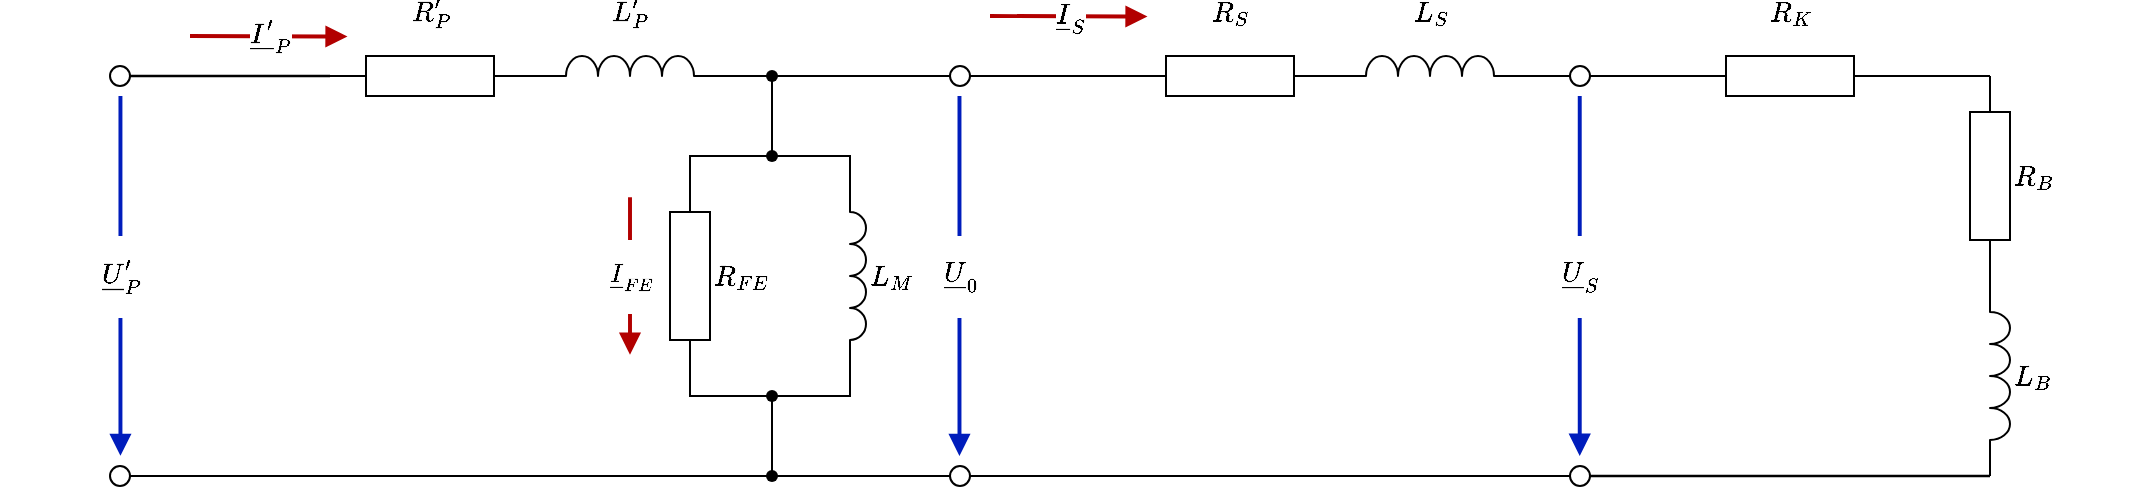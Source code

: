 <mxfile>
    <diagram id="W2GCAyt02r_Wo8HEGg_i" name="Page-1">
        <mxGraphModel dx="1181" dy="776" grid="1" gridSize="10" guides="1" tooltips="1" connect="1" arrows="1" fold="1" page="1" pageScale="1" pageWidth="2339" pageHeight="3300" math="1" shadow="0">
            <root>
                <mxCell id="0"/>
                <mxCell id="1" parent="0"/>
                <mxCell id="32" value="" style="endArrow=none;html=1;exitDx=0;exitDy=0;flowAnimation=0;entryX=0;entryY=0.5;entryDx=0;entryDy=0;entryPerimeter=0;exitX=1;exitY=0.5;" parent="1" source="127" target="90" edge="1">
                    <mxGeometry width="50" height="50" relative="1" as="geometry">
                        <mxPoint x="702.34" y="250.37" as="sourcePoint"/>
                        <mxPoint x="840" y="250.08" as="targetPoint"/>
                        <Array as="points"/>
                    </mxGeometry>
                </mxCell>
                <mxCell id="44" value="" style="endArrow=none;html=1;entryX=0.279;entryY=0.893;entryDx=0;entryDy=0;entryPerimeter=0;exitX=0.621;exitY=0.321;exitDx=0;exitDy=0;exitPerimeter=0;" parent="1" source="40" target="41" edge="1">
                    <mxGeometry width="50" height="50" relative="1" as="geometry">
                        <mxPoint x="610" y="300" as="sourcePoint"/>
                        <mxPoint x="650" y="340" as="targetPoint"/>
                    </mxGeometry>
                </mxCell>
                <mxCell id="47" value="" style="endArrow=none;html=1;entryX=0;entryY=1;entryDx=0;entryDy=0;entryPerimeter=0;exitX=1;exitY=0.5;exitDx=0;exitDy=0;exitPerimeter=0;" parent="1" edge="1">
                    <mxGeometry width="50" height="50" relative="1" as="geometry">
                        <mxPoint x="920" y="240.08" as="sourcePoint"/>
                        <mxPoint x="920" y="240.08" as="targetPoint"/>
                    </mxGeometry>
                </mxCell>
                <mxCell id="52" value="" style="shape=waypoint;sketch=0;fillStyle=solid;size=6;pointerEvents=1;points=[];fillColor=none;resizable=0;rotatable=0;perimeter=centerPerimeter;snapToPoint=1;" parent="1" vertex="1">
                    <mxGeometry x="591" y="430" width="20" height="20" as="geometry"/>
                </mxCell>
                <mxCell id="53" value="" style="endArrow=none;html=1;entryX=0.84;entryY=0.962;entryDx=0;entryDy=0;entryPerimeter=0;" parent="1" source="52" target="51" edge="1">
                    <mxGeometry width="50" height="50" relative="1" as="geometry">
                        <mxPoint x="690" y="460" as="sourcePoint"/>
                        <mxPoint x="670" y="440" as="targetPoint"/>
                    </mxGeometry>
                </mxCell>
                <mxCell id="54" value="" style="endArrow=none;html=1;exitX=0.427;exitY=0.859;exitDx=0;exitDy=0;exitPerimeter=0;entryX=1;entryY=0.5;entryDx=0;entryDy=0;" parent="1" source="52" target="111" edge="1">
                    <mxGeometry width="50" height="50" relative="1" as="geometry">
                        <mxPoint x="625.43" y="451.17" as="sourcePoint"/>
                        <mxPoint x="210" y="445" as="targetPoint"/>
                        <Array as="points"/>
                    </mxGeometry>
                </mxCell>
                <mxCell id="61" value="" style="endArrow=none;html=1;entryX=0.674;entryY=0.629;entryDx=0;entryDy=0;entryPerimeter=0;exitDx=0;exitDy=0;exitX=0;exitY=0.5;" parent="1" source="129" target="52" edge="1">
                    <mxGeometry width="50" height="50" relative="1" as="geometry">
                        <mxPoint x="720" y="440" as="sourcePoint"/>
                        <mxPoint x="620" y="439.76" as="targetPoint"/>
                    </mxGeometry>
                </mxCell>
                <mxCell id="84" value="" style="endArrow=block;html=1;entryX=0;entryY=0.5;entryDx=0;entryDy=0;entryPerimeter=0;endFill=1;flowAnimation=0;fillColor=#e51400;strokeColor=#B20000;shadow=0;exitX=1.109;exitY=0.53;exitDx=0;exitDy=0;exitPerimeter=0;strokeWidth=1.968;startSize=5.905;endSize=5.905;rounded=0;align=center;verticalAlign=bottom;fontFamily=Helvetica;fontSize=11;fontColor=default;labelBackgroundColor=default;jumpStyle=sharp;startArrow=none;startFill=0;" parent="1" edge="1">
                    <mxGeometry width="50" height="50" relative="1" as="geometry">
                        <mxPoint x="310" y="219.996" as="sourcePoint"/>
                        <mxPoint x="388.74" y="220.296" as="targetPoint"/>
                    </mxGeometry>
                </mxCell>
                <mxCell id="107" value="$$\underline{I&#39;}_{P}$$" style="edgeLabel;html=1;align=center;verticalAlign=middle;resizable=0;points=[];fontFamily=Helvetica;fontSize=12;fontColor=default;labelBackgroundColor=default;rounded=0;sketch=1;jiggle=2;curveFitting=1;strokeColor=#001DBC;strokeWidth=1.968;fillColor=#0050ef;" parent="84" vertex="1" connectable="0">
                    <mxGeometry relative="1" as="geometry">
                        <mxPoint as="offset"/>
                    </mxGeometry>
                </mxCell>
                <mxCell id="22" value="$$L_M$$" style="pointerEvents=1;verticalLabelPosition=middle;shadow=0;dashed=0;align=left;html=1;verticalAlign=middle;shape=mxgraph.electrical.inductors.inductor_3;direction=south;labelPosition=right;horizontal=1;fontSize=12;container=0;" parent="1" vertex="1">
                    <mxGeometry x="640" y="290" width="8" height="100" as="geometry"/>
                </mxCell>
                <mxCell id="29" value="" style="endArrow=none;html=1;exitDx=0;exitDy=0;exitPerimeter=0;entryX=0;entryY=1;entryDx=0;entryDy=0;entryPerimeter=0;rounded=0;curved=0;" parent="1" source="40" target="22" edge="1">
                    <mxGeometry width="50" height="50" relative="1" as="geometry">
                        <mxPoint x="561" y="280" as="sourcePoint"/>
                        <mxPoint x="641" y="280" as="targetPoint"/>
                        <Array as="points">
                            <mxPoint x="640" y="280"/>
                        </Array>
                    </mxGeometry>
                </mxCell>
                <mxCell id="56" value="" style="endArrow=none;html=1;entryDx=0;entryDy=0;entryPerimeter=0;exitX=0;exitY=0.5;exitDx=0;exitDy=0;exitPerimeter=0;rounded=0;curved=0;" parent="1" source="73" target="40" edge="1">
                    <mxGeometry width="50" height="50" relative="1" as="geometry">
                        <mxPoint x="561" y="280" as="sourcePoint"/>
                        <mxPoint x="641" y="280" as="targetPoint"/>
                        <Array as="points">
                            <mxPoint x="560" y="280"/>
                        </Array>
                    </mxGeometry>
                </mxCell>
                <mxCell id="40" value="" style="shape=waypoint;sketch=0;fillStyle=solid;size=6;pointerEvents=1;points=[];fillColor=none;resizable=0;rotatable=0;perimeter=centerPerimeter;snapToPoint=1;container=0;" parent="1" vertex="1">
                    <mxGeometry x="591" y="270" width="20" height="20" as="geometry"/>
                </mxCell>
                <mxCell id="51" value="" style="shape=waypoint;sketch=0;fillStyle=solid;size=6;pointerEvents=1;points=[];fillColor=none;resizable=0;rotatable=0;perimeter=centerPerimeter;snapToPoint=1;container=0;" parent="1" vertex="1">
                    <mxGeometry x="591" y="390" width="20" height="20" as="geometry"/>
                </mxCell>
                <mxCell id="73" value="&lt;span style=&quot;color: rgb(0, 0, 0);&quot;&gt;$$R_{FE}$$&lt;/span&gt;" style="pointerEvents=1;verticalLabelPosition=middle;shadow=0;dashed=0;align=left;html=1;verticalAlign=middle;shape=mxgraph.electrical.resistors.resistor_1;rotation=0;horizontal=1;labelPosition=right;fontSize=12;direction=south;container=0;" parent="1" vertex="1">
                    <mxGeometry x="550" y="290" width="20" height="100" as="geometry"/>
                </mxCell>
                <mxCell id="80" value="" style="endArrow=none;html=1;exitX=0.129;exitY=0.47;exitDx=0;exitDy=0;exitPerimeter=0;entryX=1;entryY=1;entryDx=0;entryDy=0;entryPerimeter=0;rounded=0;curved=0;" parent="1" source="51" target="22" edge="1">
                    <mxGeometry width="50" height="50" relative="1" as="geometry">
                        <mxPoint x="471" y="430" as="sourcePoint"/>
                        <mxPoint x="641" y="400" as="targetPoint"/>
                        <Array as="points">
                            <mxPoint x="640" y="400"/>
                        </Array>
                    </mxGeometry>
                </mxCell>
                <mxCell id="83" value="" style="endArrow=none;html=1;entryX=1;entryY=0.5;entryDx=0;entryDy=0;entryPerimeter=0;rounded=0;curved=0;exitX=0.334;exitY=0.47;exitDx=0;exitDy=0;exitPerimeter=0;" parent="1" source="51" target="73" edge="1">
                    <mxGeometry width="50" height="50" relative="1" as="geometry">
                        <mxPoint x="580" y="400" as="sourcePoint"/>
                        <mxPoint x="501" y="390" as="targetPoint"/>
                        <Array as="points">
                            <mxPoint x="560" y="400"/>
                        </Array>
                    </mxGeometry>
                </mxCell>
                <mxCell id="86" value="" style="endArrow=none;html=1;exitDx=0;exitDy=0;exitPerimeter=0;exitX=1;exitY=1;entryDx=0;entryDy=0;entryPerimeter=0;flowAnimation=0;" parent="1" source="5" target="41" edge="1">
                    <mxGeometry width="50" height="50" relative="1" as="geometry">
                        <mxPoint x="530" y="240" as="sourcePoint"/>
                        <mxPoint x="680" y="240" as="targetPoint"/>
                        <Array as="points"/>
                    </mxGeometry>
                </mxCell>
                <mxCell id="41" value="" style="shape=waypoint;sketch=0;fillStyle=solid;size=6;pointerEvents=1;points=[];fillColor=none;resizable=0;rotatable=0;perimeter=centerPerimeter;snapToPoint=1;" parent="1" vertex="1">
                    <mxGeometry x="591" y="230" width="20" height="20" as="geometry"/>
                </mxCell>
                <mxCell id="88" value="" style="group" parent="1" vertex="1" connectable="0">
                    <mxGeometry x="380" y="230" width="200" height="20" as="geometry"/>
                </mxCell>
                <mxCell id="2" value="&lt;span style=&quot;color: rgb(0, 0, 0); text-align: left;&quot;&gt;$$R&#39;_{P}$$&lt;/span&gt;" style="pointerEvents=1;verticalLabelPosition=top;shadow=0;dashed=0;align=center;html=1;verticalAlign=bottom;shape=mxgraph.electrical.resistors.resistor_1;labelPosition=center;horizontal=1;" parent="88" vertex="1">
                    <mxGeometry width="100" height="20" as="geometry"/>
                </mxCell>
                <mxCell id="5" value="&lt;span style=&quot;color: rgb(0, 0, 0); text-align: left;&quot;&gt;$$L&#39;_{P}$$&lt;/span&gt;" style="pointerEvents=1;verticalLabelPosition=top;shadow=0;dashed=0;align=center;html=1;verticalAlign=bottom;shape=mxgraph.electrical.inductors.inductor_3;horizontal=1;labelPosition=center;" parent="88" vertex="1">
                    <mxGeometry x="100" width="100" height="10" as="geometry"/>
                </mxCell>
                <mxCell id="31" value="" style="endArrow=none;html=1;entryX=0;entryY=1;entryDx=0;entryDy=0;entryPerimeter=0;exitX=1;exitY=0.5;exitDx=0;exitDy=0;exitPerimeter=0;" parent="88" source="2" target="5" edge="1">
                    <mxGeometry width="50" height="50" relative="1" as="geometry">
                        <mxPoint x="90" y="-30" as="sourcePoint"/>
                        <mxPoint x="170" y="-30" as="targetPoint"/>
                    </mxGeometry>
                </mxCell>
                <mxCell id="89" value="" style="group" parent="1" vertex="1" connectable="0">
                    <mxGeometry x="780" y="230" width="200" height="20" as="geometry"/>
                </mxCell>
                <mxCell id="90" value="&lt;span style=&quot;color: rgb(0, 0, 0); text-align: left;&quot;&gt;$$R_{S}$$&lt;/span&gt;" style="pointerEvents=1;verticalLabelPosition=top;shadow=0;dashed=0;align=center;html=1;verticalAlign=bottom;shape=mxgraph.electrical.resistors.resistor_1;labelPosition=center;horizontal=1;" parent="89" vertex="1">
                    <mxGeometry width="100" height="20" as="geometry"/>
                </mxCell>
                <mxCell id="91" value="&lt;span style=&quot;color: rgb(0, 0, 0); text-align: left;&quot;&gt;$$L_{S}$$&lt;/span&gt;" style="pointerEvents=1;verticalLabelPosition=top;shadow=0;dashed=0;align=center;html=1;verticalAlign=bottom;shape=mxgraph.electrical.inductors.inductor_3;horizontal=1;labelPosition=center;" parent="89" vertex="1">
                    <mxGeometry x="100" width="100" height="10" as="geometry"/>
                </mxCell>
                <mxCell id="92" value="" style="endArrow=none;html=1;entryX=0;entryY=1;entryDx=0;entryDy=0;entryPerimeter=0;exitX=1;exitY=0.5;exitDx=0;exitDy=0;exitPerimeter=0;" parent="89" source="90" target="91" edge="1">
                    <mxGeometry width="50" height="50" relative="1" as="geometry">
                        <mxPoint x="90" y="-30" as="sourcePoint"/>
                        <mxPoint x="170" y="-30" as="targetPoint"/>
                    </mxGeometry>
                </mxCell>
                <mxCell id="93" value="" style="endArrow=none;html=1;exitDx=0;exitDy=0;exitPerimeter=0;flowAnimation=0;exitX=1;exitY=1;entryX=0;entryY=0.5;entryDx=0;entryDy=0;" parent="1" source="91" target="124" edge="1">
                    <mxGeometry width="50" height="50" relative="1" as="geometry">
                        <mxPoint x="941" y="150.08" as="sourcePoint"/>
                        <mxPoint x="1070" y="240.08" as="targetPoint"/>
                        <Array as="points"/>
                    </mxGeometry>
                </mxCell>
                <mxCell id="95" value="" style="endArrow=none;html=1;exitDx=0;exitDy=0;exitPerimeter=0;flowAnimation=0;entryDx=0;entryDy=0;exitX=0.729;exitY=0.559;entryX=0;entryY=0.5;" parent="1" source="41" target="127" edge="1">
                    <mxGeometry width="50" height="50" relative="1" as="geometry">
                        <mxPoint x="601" y="240" as="sourcePoint"/>
                        <mxPoint x="720" y="240" as="targetPoint"/>
                        <Array as="points"/>
                    </mxGeometry>
                </mxCell>
                <mxCell id="97" value="" style="endArrow=none;html=1;entryDx=0;entryDy=0;rounded=0;curved=0;entryX=1;entryY=0.5;exitX=0;exitY=0.5;exitDx=0;exitDy=0;" parent="1" source="133" target="129" edge="1">
                    <mxGeometry width="50" height="50" relative="1" as="geometry">
                        <mxPoint x="1010" y="439.78" as="sourcePoint"/>
                        <mxPoint x="730" y="439.78" as="targetPoint"/>
                    </mxGeometry>
                </mxCell>
                <mxCell id="98" value="" style="endArrow=none;startArrow=block;html=1;rounded=0;strokeColor=#001DBC;align=center;verticalAlign=middle;fontFamily=Helvetica;fontSize=12;fontColor=default;labelBackgroundColor=default;curved=0;entryX=0.594;entryY=0.889;entryDx=0;entryDy=0;entryPerimeter=0;exitX=0.678;exitY=0.333;exitDx=0;exitDy=0;exitPerimeter=0;endFill=0;startFill=1;strokeWidth=1.968;fillColor=#0050ef;jumpStyle=sharp;startSize=5.905;" parent="1" edge="1">
                    <mxGeometry width="50" height="50" relative="1" as="geometry">
                        <mxPoint x="694.74" y="429.96" as="sourcePoint"/>
                        <mxPoint x="694.74" y="250.039" as="targetPoint"/>
                    </mxGeometry>
                </mxCell>
                <mxCell id="102" value="$$\underline{U}_{0}$$" style="edgeLabel;html=1;align=center;verticalAlign=middle;resizable=0;points=[];fontFamily=Helvetica;fontSize=12;fontColor=default;labelBackgroundColor=default;rounded=0;sketch=1;jiggle=2;curveFitting=1;strokeColor=#001DBC;strokeWidth=1.968;fillColor=#0050ef;labelPosition=center;verticalLabelPosition=middle;" parent="98" vertex="1" connectable="0">
                    <mxGeometry relative="1" as="geometry">
                        <mxPoint as="offset"/>
                    </mxGeometry>
                </mxCell>
                <mxCell id="99" value="" style="endArrow=none;startArrow=block;html=1;rounded=0;strokeColor=#001DBC;align=right;verticalAlign=middle;exitX=0.678;exitY=0.333;exitDx=0;exitDy=0;exitPerimeter=0;endFill=0;startFill=1;strokeWidth=1.968;fillColor=#0050ef;labelPosition=left;verticalLabelPosition=middle;jumpStyle=sharp;startSize=5.905;" parent="1" edge="1">
                    <mxGeometry width="50" height="50" relative="1" as="geometry">
                        <mxPoint x="275.225" y="429.92" as="sourcePoint"/>
                        <mxPoint x="275.225" y="249.999" as="targetPoint"/>
                    </mxGeometry>
                </mxCell>
                <mxCell id="101" value="$$\underline{U}&#39;_{P}$$" style="edgeLabel;html=1;align=center;verticalAlign=middle;resizable=0;points=[];labelPosition=center;verticalLabelPosition=middle;horizontal=1;fontSize=12;" parent="99" vertex="1" connectable="0">
                    <mxGeometry relative="1" as="geometry">
                        <mxPoint as="offset"/>
                    </mxGeometry>
                </mxCell>
                <mxCell id="100" value="" style="endArrow=none;startArrow=block;html=1;rounded=0;strokeColor=#001DBC;align=center;verticalAlign=bottom;fontFamily=Helvetica;fontSize=11;fontColor=default;labelBackgroundColor=default;curved=0;entryX=0.594;entryY=0.889;entryDx=0;entryDy=0;entryPerimeter=0;exitX=0.678;exitY=0.333;exitDx=0;exitDy=0;exitPerimeter=0;endFill=0;startFill=1;strokeWidth=1.968;fillColor=#0050ef;jumpStyle=sharp;" parent="1" edge="1">
                    <mxGeometry width="50" height="50" relative="1" as="geometry">
                        <mxPoint x="1004.87" y="429.96" as="sourcePoint"/>
                        <mxPoint x="1004.87" y="250.039" as="targetPoint"/>
                    </mxGeometry>
                </mxCell>
                <mxCell id="106" value="$$\underline{U}_{S}$$" style="edgeLabel;html=1;align=center;verticalAlign=middle;resizable=0;points=[];fontFamily=Helvetica;fontSize=12;fontColor=default;labelBackgroundColor=default;rounded=0;sketch=1;jiggle=2;curveFitting=1;strokeColor=#001DBC;strokeWidth=1.968;fillColor=#0050ef;" parent="100" vertex="1" connectable="0">
                    <mxGeometry relative="1" as="geometry">
                        <mxPoint as="offset"/>
                    </mxGeometry>
                </mxCell>
                <mxCell id="110" value="" style="ellipse;whiteSpace=wrap;html=1;aspect=fixed;fontFamily=Helvetica;fontSize=11;fontColor=default;labelBackgroundColor=default;" parent="1" vertex="1">
                    <mxGeometry x="270" y="235" width="10" height="10" as="geometry"/>
                </mxCell>
                <mxCell id="111" value="" style="ellipse;whiteSpace=wrap;html=1;aspect=fixed;fontFamily=Helvetica;fontSize=11;fontColor=default;labelBackgroundColor=default;" parent="1" vertex="1">
                    <mxGeometry x="270" y="435" width="10" height="10" as="geometry"/>
                </mxCell>
                <mxCell id="119" value="" style="endArrow=none;html=1;rounded=0;strokeColor=default;strokeWidth=1.181;align=center;verticalAlign=middle;fontFamily=Helvetica;fontSize=11;fontColor=default;labelBackgroundColor=default;curved=0;entryX=0;entryY=0.5;entryDx=0;entryDy=0;entryPerimeter=0;exitX=1;exitY=0.5;exitDx=0;exitDy=0;" parent="1" source="110" target="2" edge="1">
                    <mxGeometry width="50" height="50" relative="1" as="geometry">
                        <mxPoint x="205" y="260.0" as="sourcePoint"/>
                        <mxPoint x="330" y="260.0" as="targetPoint"/>
                    </mxGeometry>
                </mxCell>
                <mxCell id="124" value="" style="ellipse;whiteSpace=wrap;html=1;aspect=fixed;fontFamily=Helvetica;fontSize=11;fontColor=default;labelBackgroundColor=default;" parent="1" vertex="1">
                    <mxGeometry x="1000" y="235.0" width="10" height="10" as="geometry"/>
                </mxCell>
                <mxCell id="127" value="" style="ellipse;whiteSpace=wrap;html=1;aspect=fixed;fontFamily=Helvetica;fontSize=11;fontColor=default;labelBackgroundColor=default;" parent="1" vertex="1">
                    <mxGeometry x="690" y="235.0" width="10" height="10" as="geometry"/>
                </mxCell>
                <mxCell id="129" value="" style="ellipse;whiteSpace=wrap;html=1;aspect=fixed;fontFamily=Helvetica;fontSize=11;fontColor=default;labelBackgroundColor=default;" parent="1" vertex="1">
                    <mxGeometry x="690" y="435" width="10" height="10" as="geometry"/>
                </mxCell>
                <mxCell id="133" value="" style="ellipse;whiteSpace=wrap;html=1;aspect=fixed;fontFamily=Helvetica;fontSize=11;fontColor=default;labelBackgroundColor=default;" parent="1" vertex="1">
                    <mxGeometry x="1000" y="435" width="10" height="10" as="geometry"/>
                </mxCell>
                <mxCell id="144" value="" style="group" parent="1" vertex="1" connectable="0">
                    <mxGeometry x="1200" y="240" width="20" height="200" as="geometry"/>
                </mxCell>
                <mxCell id="142" value="$$L_B$$" style="pointerEvents=1;verticalLabelPosition=middle;shadow=0;dashed=0;align=left;html=1;verticalAlign=middle;shape=mxgraph.electrical.inductors.inductor_3;direction=south;labelPosition=right;horizontal=1;fontSize=12;container=0;" parent="144" vertex="1">
                    <mxGeometry x="10" y="100" width="10" height="100" as="geometry"/>
                </mxCell>
                <mxCell id="143" value="&lt;span style=&quot;color: rgb(0, 0, 0);&quot;&gt;$$R_{B}$$&lt;/span&gt;" style="pointerEvents=1;verticalLabelPosition=middle;shadow=0;dashed=0;align=left;html=1;verticalAlign=middle;shape=mxgraph.electrical.resistors.resistor_1;rotation=0;horizontal=1;labelPosition=right;fontSize=12;direction=south;container=0;" parent="144" vertex="1">
                    <mxGeometry width="20" height="100" as="geometry"/>
                </mxCell>
                <mxCell id="146" value="" style="endArrow=none;html=1;rounded=0;strokeColor=default;strokeWidth=1.181;align=center;verticalAlign=middle;fontFamily=Helvetica;fontSize=11;fontColor=default;labelBackgroundColor=default;curved=0;entryX=1;entryY=1;entryDx=0;entryDy=0;entryPerimeter=0;exitX=1;exitY=0.5;exitDx=0;exitDy=0;" parent="1" source="133" target="142" edge="1">
                    <mxGeometry width="50" height="50" relative="1" as="geometry">
                        <mxPoint x="1035" y="500" as="sourcePoint"/>
                        <mxPoint x="1085" y="450" as="targetPoint"/>
                    </mxGeometry>
                </mxCell>
                <mxCell id="147" value="" style="endArrow=block;html=1;entryX=0;entryY=0.5;entryDx=0;entryDy=0;entryPerimeter=0;endFill=1;flowAnimation=0;fillColor=#e51400;strokeColor=#B20000;shadow=0;exitX=1.109;exitY=0.53;exitDx=0;exitDy=0;exitPerimeter=0;strokeWidth=1.968;startSize=5.905;endSize=5.905;rounded=0;align=center;verticalAlign=bottom;fontFamily=Helvetica;fontSize=11;fontColor=default;labelBackgroundColor=default;jumpStyle=sharp;startArrow=none;startFill=0;" parent="1" edge="1">
                    <mxGeometry width="50" height="50" relative="1" as="geometry">
                        <mxPoint x="710" y="209.996" as="sourcePoint"/>
                        <mxPoint x="788.74" y="210.296" as="targetPoint"/>
                    </mxGeometry>
                </mxCell>
                <mxCell id="148" value="$$\underline{I}_{S}$$" style="edgeLabel;html=1;align=center;verticalAlign=middle;resizable=0;points=[];fontFamily=Helvetica;fontSize=12;fontColor=default;labelBackgroundColor=default;rounded=0;sketch=1;jiggle=2;curveFitting=1;strokeColor=#001DBC;strokeWidth=1.968;fillColor=#0050ef;" parent="147" vertex="1" connectable="0">
                    <mxGeometry relative="1" as="geometry">
                        <mxPoint as="offset"/>
                    </mxGeometry>
                </mxCell>
                <mxCell id="149" value="" style="endArrow=block;html=1;endFill=1;flowAnimation=0;fillColor=#e51400;strokeColor=#B20000;shadow=0;strokeWidth=1.968;startSize=5.905;endSize=5.905;rounded=0;align=center;verticalAlign=bottom;fontFamily=Helvetica;fontSize=11;fontColor=default;labelBackgroundColor=default;jumpStyle=sharp;startArrow=none;startFill=0;" parent="1" edge="1">
                    <mxGeometry width="50" height="50" relative="1" as="geometry">
                        <mxPoint x="530" y="300.63" as="sourcePoint"/>
                        <mxPoint x="530" y="379.37" as="targetPoint"/>
                    </mxGeometry>
                </mxCell>
                <mxCell id="150" value="$$\underline{I}_{FE}$$" style="edgeLabel;html=1;align=center;verticalAlign=middle;resizable=0;points=[];fontFamily=Helvetica;fontSize=11;fontColor=default;labelBackgroundColor=default;rounded=0;sketch=1;jiggle=2;curveFitting=1;strokeColor=#001DBC;strokeWidth=1.968;fillColor=#0050ef;" parent="149" vertex="1" connectable="0">
                    <mxGeometry relative="1" as="geometry">
                        <mxPoint as="offset"/>
                    </mxGeometry>
                </mxCell>
                <mxCell id="152" value="$$R_{K}$$" style="pointerEvents=1;verticalLabelPosition=top;shadow=0;dashed=0;align=center;html=1;verticalAlign=bottom;shape=mxgraph.electrical.resistors.resistor_1;labelPosition=center;" parent="1" vertex="1">
                    <mxGeometry x="1060" y="230" width="100" height="20" as="geometry"/>
                </mxCell>
                <mxCell id="155" value="" style="endArrow=none;html=1;exitDx=0;exitDy=0;exitPerimeter=0;flowAnimation=0;exitX=1;exitY=0.5;entryX=0;entryY=0.5;entryDx=0;entryDy=0;entryPerimeter=0;" parent="1" source="152" target="143" edge="1">
                    <mxGeometry width="50" height="50" relative="1" as="geometry">
                        <mxPoint x="1190" y="185" as="sourcePoint"/>
                        <mxPoint x="1280" y="240" as="targetPoint"/>
                        <Array as="points"/>
                    </mxGeometry>
                </mxCell>
                <mxCell id="157" value="" style="endArrow=none;html=1;exitDx=0;exitDy=0;flowAnimation=0;exitX=1;exitY=0.5;entryX=0;entryY=0.5;entryDx=0;entryDy=0;entryPerimeter=0;" parent="1" source="124" target="152" edge="1">
                    <mxGeometry width="50" height="50" relative="1" as="geometry">
                        <mxPoint x="1040" y="279.76" as="sourcePoint"/>
                        <mxPoint x="1080" y="279.76" as="targetPoint"/>
                        <Array as="points"/>
                    </mxGeometry>
                </mxCell>
            </root>
        </mxGraphModel>
    </diagram>
</mxfile>